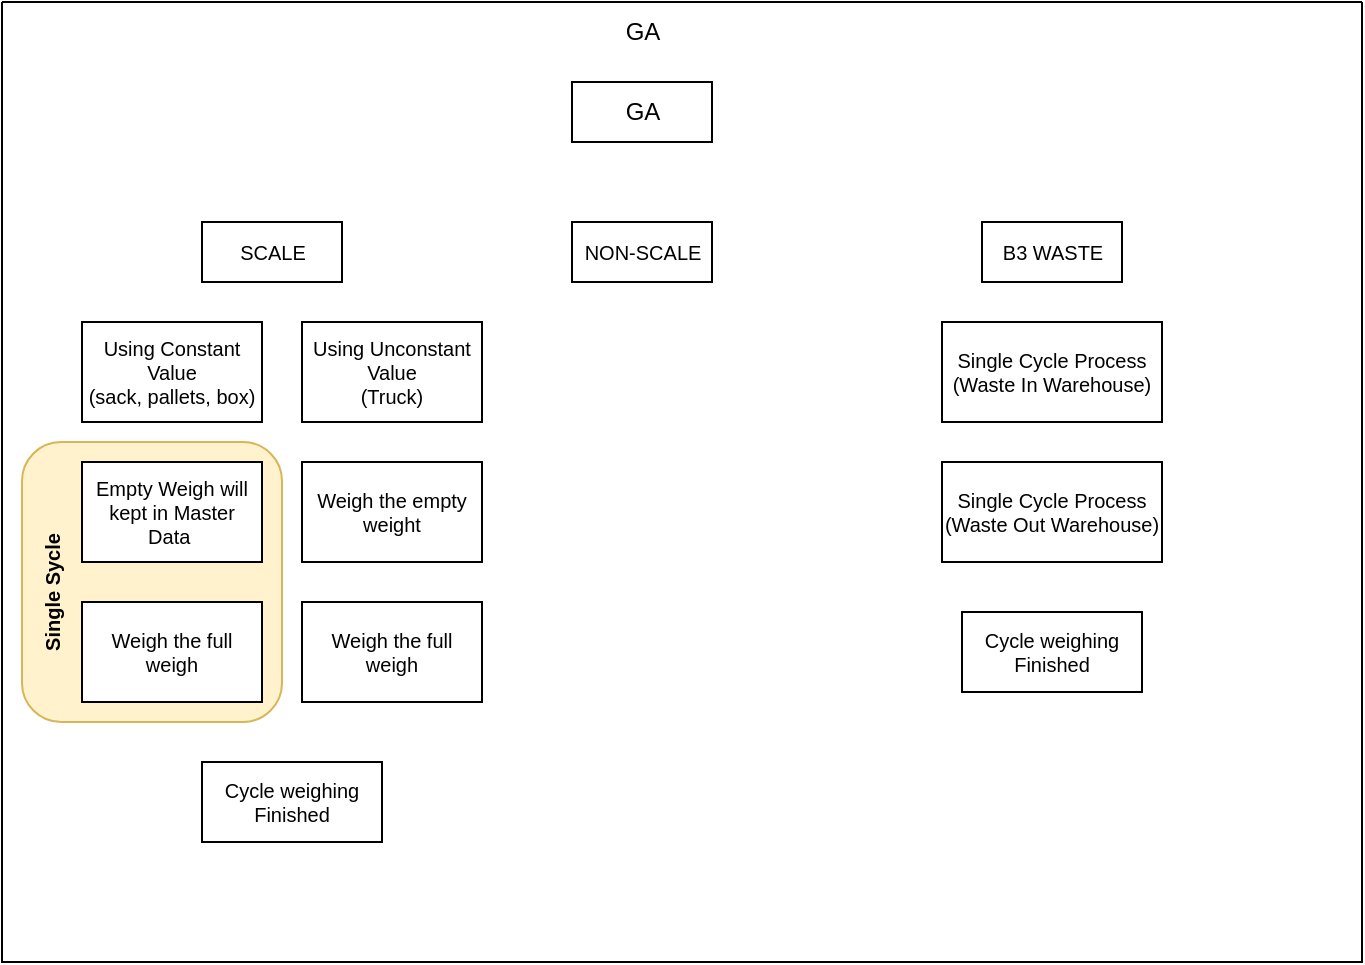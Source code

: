 <mxfile version="20.8.1" type="github">
  <diagram id="Ilhm9UH99uwgjxeItzZS" name="Page-1">
    <mxGraphModel dx="500" dy="563" grid="1" gridSize="10" guides="1" tooltips="1" connect="1" arrows="1" fold="1" page="1" pageScale="1" pageWidth="850" pageHeight="1100" math="0" shadow="0">
      <root>
        <mxCell id="0" />
        <mxCell id="1" parent="0" />
        <mxCell id="T7tGH9DOgxZd-IUuq_u3-2" value="" style="swimlane;startSize=0;" vertex="1" parent="1">
          <mxGeometry x="80" y="40" width="680" height="480" as="geometry">
            <mxRectangle x="200" y="40" width="50" height="40" as="alternateBounds" />
          </mxGeometry>
        </mxCell>
        <mxCell id="T7tGH9DOgxZd-IUuq_u3-6" value="GA" style="text;html=1;align=center;verticalAlign=middle;resizable=0;points=[];autosize=1;strokeColor=none;fillColor=none;" vertex="1" parent="T7tGH9DOgxZd-IUuq_u3-2">
          <mxGeometry x="300" width="40" height="30" as="geometry" />
        </mxCell>
        <mxCell id="T7tGH9DOgxZd-IUuq_u3-9" value="" style="rounded=0;whiteSpace=wrap;html=1;" vertex="1" parent="T7tGH9DOgxZd-IUuq_u3-2">
          <mxGeometry x="285" y="40" width="70" height="30" as="geometry" />
        </mxCell>
        <mxCell id="T7tGH9DOgxZd-IUuq_u3-10" value="GA" style="text;html=1;align=center;verticalAlign=middle;resizable=0;points=[];autosize=1;strokeColor=none;fillColor=none;" vertex="1" parent="T7tGH9DOgxZd-IUuq_u3-2">
          <mxGeometry x="300" y="40" width="40" height="30" as="geometry" />
        </mxCell>
        <mxCell id="T7tGH9DOgxZd-IUuq_u3-11" value="" style="rounded=0;whiteSpace=wrap;html=1;" vertex="1" parent="T7tGH9DOgxZd-IUuq_u3-2">
          <mxGeometry x="100" y="110" width="70" height="30" as="geometry" />
        </mxCell>
        <mxCell id="T7tGH9DOgxZd-IUuq_u3-12" value="" style="rounded=0;whiteSpace=wrap;html=1;" vertex="1" parent="T7tGH9DOgxZd-IUuq_u3-2">
          <mxGeometry x="285" y="110" width="70" height="30" as="geometry" />
        </mxCell>
        <mxCell id="T7tGH9DOgxZd-IUuq_u3-13" value="" style="rounded=0;whiteSpace=wrap;html=1;" vertex="1" parent="T7tGH9DOgxZd-IUuq_u3-2">
          <mxGeometry x="490" y="110" width="70" height="30" as="geometry" />
        </mxCell>
        <mxCell id="T7tGH9DOgxZd-IUuq_u3-14" value="&lt;font style=&quot;font-size: 10px;&quot;&gt;SCALE&lt;/font&gt;" style="text;html=1;align=center;verticalAlign=middle;resizable=0;points=[];autosize=1;strokeColor=none;fillColor=none;" vertex="1" parent="T7tGH9DOgxZd-IUuq_u3-2">
          <mxGeometry x="105" y="110" width="60" height="30" as="geometry" />
        </mxCell>
        <mxCell id="T7tGH9DOgxZd-IUuq_u3-15" value="&lt;font style=&quot;font-size: 10px;&quot;&gt;NON-SCALE&lt;/font&gt;" style="text;html=1;align=center;verticalAlign=middle;resizable=0;points=[];autosize=1;strokeColor=none;fillColor=none;" vertex="1" parent="T7tGH9DOgxZd-IUuq_u3-2">
          <mxGeometry x="280" y="110" width="80" height="30" as="geometry" />
        </mxCell>
        <mxCell id="T7tGH9DOgxZd-IUuq_u3-25" value="&lt;font style=&quot;font-size: 10px;&quot;&gt;B3 WASTE&lt;/font&gt;" style="text;html=1;align=center;verticalAlign=middle;resizable=0;points=[];autosize=1;strokeColor=none;fillColor=none;" vertex="1" parent="T7tGH9DOgxZd-IUuq_u3-2">
          <mxGeometry x="490" y="110" width="70" height="30" as="geometry" />
        </mxCell>
        <mxCell id="T7tGH9DOgxZd-IUuq_u3-26" value="Using Constant Value&lt;br&gt;(sack, pallets, box)" style="rounded=0;whiteSpace=wrap;html=1;fontSize=10;" vertex="1" parent="T7tGH9DOgxZd-IUuq_u3-2">
          <mxGeometry x="40" y="160" width="90" height="50" as="geometry" />
        </mxCell>
        <mxCell id="T7tGH9DOgxZd-IUuq_u3-27" value="Using Unconstant Value&lt;br&gt;(Truck)" style="rounded=0;whiteSpace=wrap;html=1;fontSize=10;" vertex="1" parent="T7tGH9DOgxZd-IUuq_u3-2">
          <mxGeometry x="150" y="160" width="90" height="50" as="geometry" />
        </mxCell>
        <mxCell id="T7tGH9DOgxZd-IUuq_u3-30" value="Weigh the empty weight" style="rounded=0;whiteSpace=wrap;html=1;fontSize=10;" vertex="1" parent="T7tGH9DOgxZd-IUuq_u3-2">
          <mxGeometry x="150" y="230" width="90" height="50" as="geometry" />
        </mxCell>
        <mxCell id="T7tGH9DOgxZd-IUuq_u3-32" value="Weigh the full weigh" style="rounded=0;whiteSpace=wrap;html=1;fontSize=10;" vertex="1" parent="T7tGH9DOgxZd-IUuq_u3-2">
          <mxGeometry x="150" y="300" width="90" height="50" as="geometry" />
        </mxCell>
        <mxCell id="T7tGH9DOgxZd-IUuq_u3-33" value="Cycle weighing Finished" style="rounded=0;whiteSpace=wrap;html=1;fontSize=10;" vertex="1" parent="T7tGH9DOgxZd-IUuq_u3-2">
          <mxGeometry x="100" y="380" width="90" height="40" as="geometry" />
        </mxCell>
        <mxCell id="T7tGH9DOgxZd-IUuq_u3-34" value="" style="rounded=1;whiteSpace=wrap;html=1;fontSize=10;fillColor=#fff2cc;strokeColor=#d6b656;" vertex="1" parent="T7tGH9DOgxZd-IUuq_u3-2">
          <mxGeometry x="10" y="220" width="130" height="140" as="geometry" />
        </mxCell>
        <mxCell id="T7tGH9DOgxZd-IUuq_u3-39" value="Single Sycle" style="text;html=1;strokeColor=none;fillColor=none;align=center;verticalAlign=middle;whiteSpace=wrap;rounded=0;fontSize=10;rotation=270;fontStyle=1" vertex="1" parent="T7tGH9DOgxZd-IUuq_u3-2">
          <mxGeometry x="-10" y="280" width="70" height="30" as="geometry" />
        </mxCell>
        <mxCell id="T7tGH9DOgxZd-IUuq_u3-41" value="Single Cycle Process&lt;br&gt;(Waste In Warehouse)" style="rounded=0;whiteSpace=wrap;html=1;fontSize=10;" vertex="1" parent="T7tGH9DOgxZd-IUuq_u3-2">
          <mxGeometry x="470" y="160" width="110" height="50" as="geometry" />
        </mxCell>
        <mxCell id="T7tGH9DOgxZd-IUuq_u3-44" value="Single Cycle Process&lt;br&gt;(Waste Out Warehouse)" style="rounded=0;whiteSpace=wrap;html=1;fontSize=10;" vertex="1" parent="T7tGH9DOgxZd-IUuq_u3-2">
          <mxGeometry x="470" y="230" width="110" height="50" as="geometry" />
        </mxCell>
        <mxCell id="T7tGH9DOgxZd-IUuq_u3-45" value="Cycle weighing Finished" style="rounded=0;whiteSpace=wrap;html=1;fontSize=10;" vertex="1" parent="T7tGH9DOgxZd-IUuq_u3-2">
          <mxGeometry x="480" y="305" width="90" height="40" as="geometry" />
        </mxCell>
        <mxCell id="T7tGH9DOgxZd-IUuq_u3-37" value="Weigh the full weigh" style="rounded=0;whiteSpace=wrap;html=1;fontSize=10;" vertex="1" parent="1">
          <mxGeometry x="120" y="340" width="90" height="50" as="geometry" />
        </mxCell>
        <mxCell id="T7tGH9DOgxZd-IUuq_u3-38" value="Empty Weigh will kept in Master Data&amp;nbsp;" style="rounded=0;whiteSpace=wrap;html=1;fontSize=10;" vertex="1" parent="1">
          <mxGeometry x="120" y="270" width="90" height="50" as="geometry" />
        </mxCell>
      </root>
    </mxGraphModel>
  </diagram>
</mxfile>
